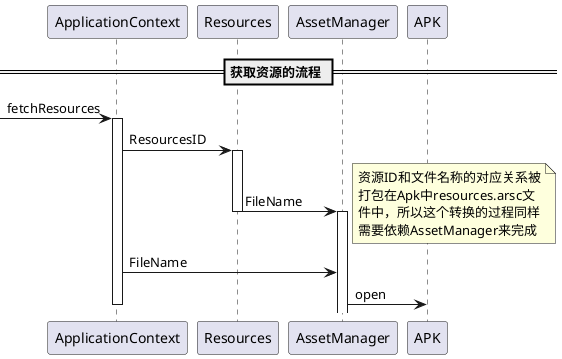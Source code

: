 @startuml
participant ApplicationContext as ap
participant Resources
participant AssetManager
participant APK

== 获取资源的流程 ==
[-> ap : fetchResources
activate ap
ap -> Resources : ResourcesID
activate Resources
Resources -> AssetManager : FileName
note right
资源ID和文件名称的对应关系被
打包在Apk中resources.arsc文
件中，所以这个转换的过程同样
需要依赖AssetManager来完成
end note
deactivate Resources
activate AssetManager
ap -> AssetManager : FileName
AssetManager -> APK : open
deactivate ap
@enduml
